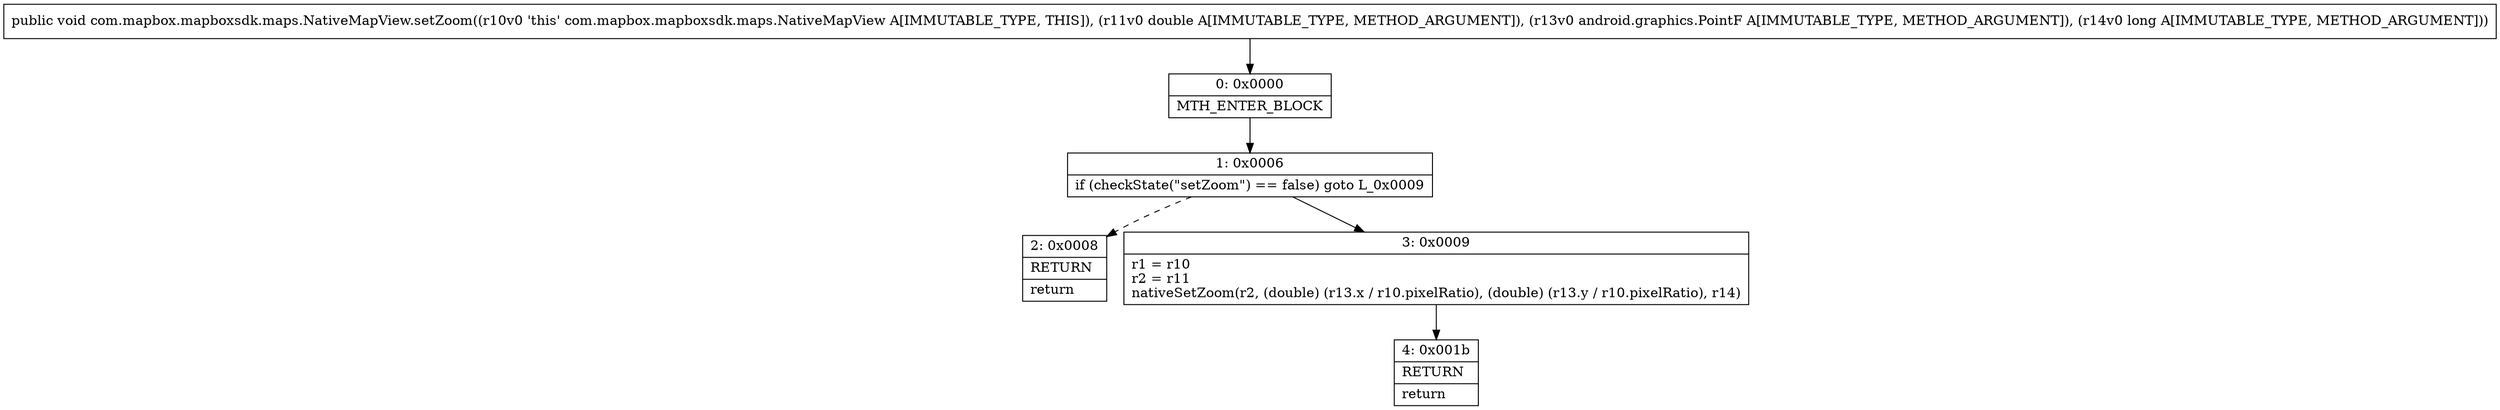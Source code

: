 digraph "CFG forcom.mapbox.mapboxsdk.maps.NativeMapView.setZoom(DLandroid\/graphics\/PointF;J)V" {
Node_0 [shape=record,label="{0\:\ 0x0000|MTH_ENTER_BLOCK\l}"];
Node_1 [shape=record,label="{1\:\ 0x0006|if (checkState(\"setZoom\") == false) goto L_0x0009\l}"];
Node_2 [shape=record,label="{2\:\ 0x0008|RETURN\l|return\l}"];
Node_3 [shape=record,label="{3\:\ 0x0009|r1 = r10\lr2 = r11\lnativeSetZoom(r2, (double) (r13.x \/ r10.pixelRatio), (double) (r13.y \/ r10.pixelRatio), r14)\l}"];
Node_4 [shape=record,label="{4\:\ 0x001b|RETURN\l|return\l}"];
MethodNode[shape=record,label="{public void com.mapbox.mapboxsdk.maps.NativeMapView.setZoom((r10v0 'this' com.mapbox.mapboxsdk.maps.NativeMapView A[IMMUTABLE_TYPE, THIS]), (r11v0 double A[IMMUTABLE_TYPE, METHOD_ARGUMENT]), (r13v0 android.graphics.PointF A[IMMUTABLE_TYPE, METHOD_ARGUMENT]), (r14v0 long A[IMMUTABLE_TYPE, METHOD_ARGUMENT])) }"];
MethodNode -> Node_0;
Node_0 -> Node_1;
Node_1 -> Node_2[style=dashed];
Node_1 -> Node_3;
Node_3 -> Node_4;
}


